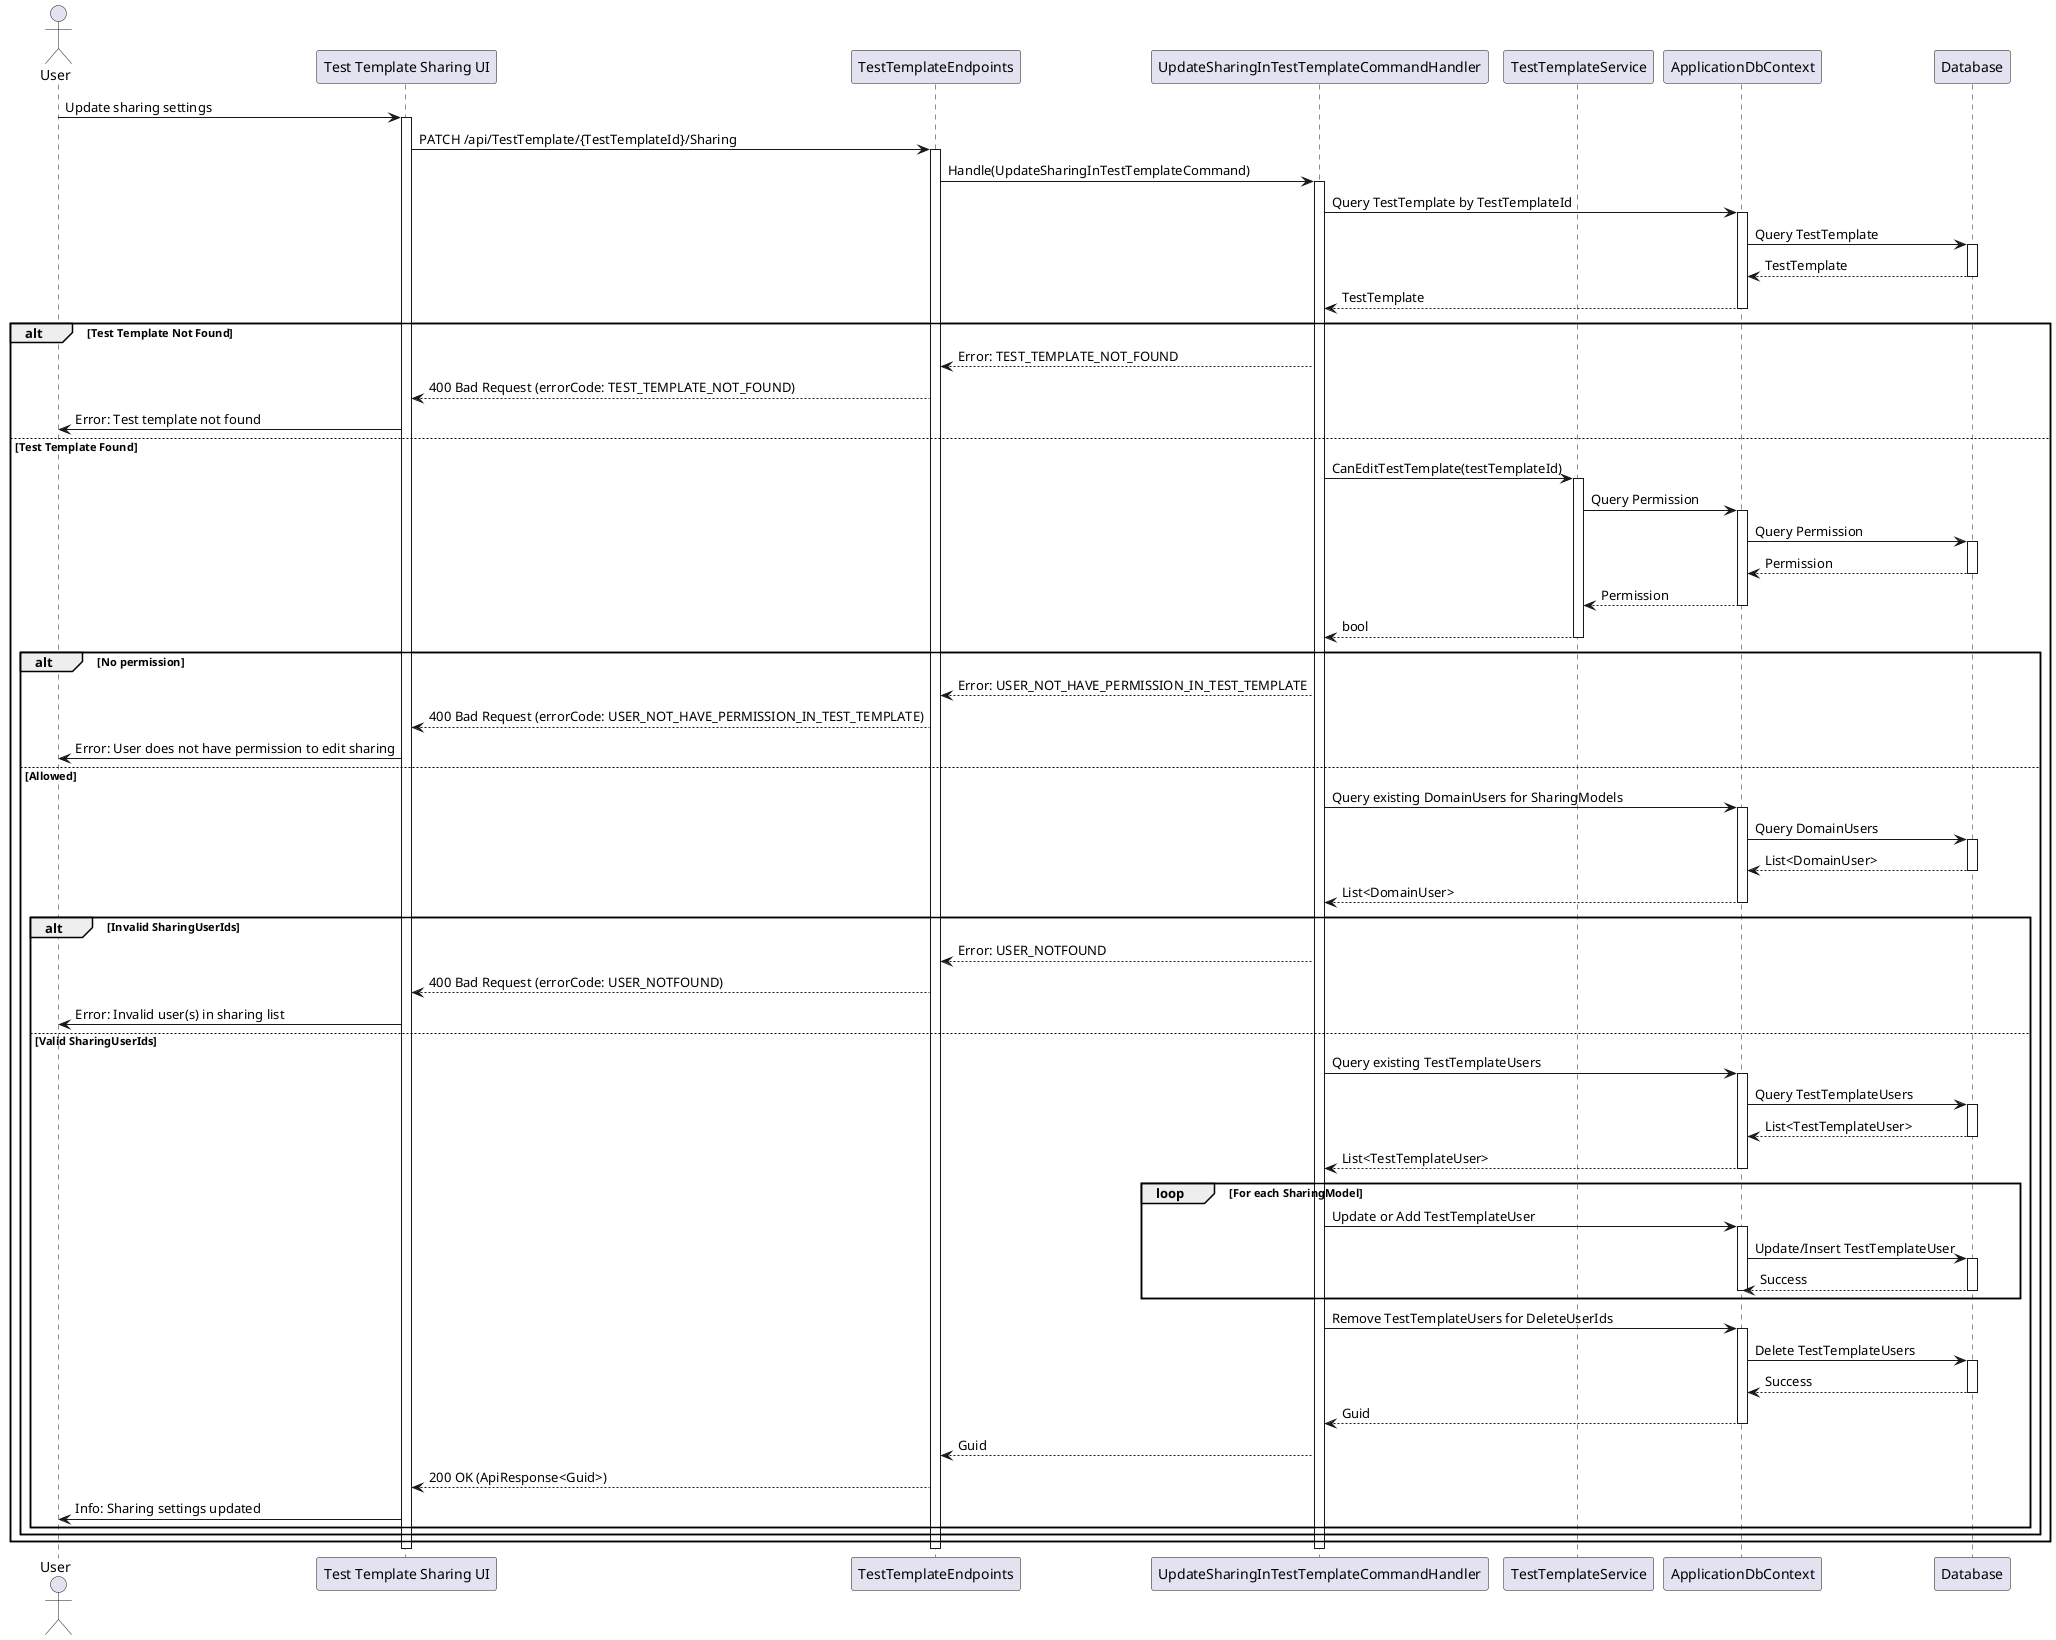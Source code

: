 @startuml
actor User
participant "Test Template Sharing UI" as UI
participant TestTemplateEndpoints
participant UpdateSharingInTestTemplateCommandHandler as Handler
participant TestTemplateService
participant ApplicationDbContext
participant Database

User -> UI : Update sharing settings
activate UI
UI -> TestTemplateEndpoints : PATCH /api/TestTemplate/{TestTemplateId}/Sharing
activate TestTemplateEndpoints
TestTemplateEndpoints -> Handler : Handle(UpdateSharingInTestTemplateCommand)
activate Handler
Handler -> ApplicationDbContext : Query TestTemplate by TestTemplateId
activate ApplicationDbContext
ApplicationDbContext -> Database : Query TestTemplate
activate Database
Database --> ApplicationDbContext : TestTemplate
deactivate Database
ApplicationDbContext --> Handler : TestTemplate
deactivate ApplicationDbContext
alt Test Template Not Found
    Handler --> TestTemplateEndpoints : Error: TEST_TEMPLATE_NOT_FOUND
    TestTemplateEndpoints --> UI : 400 Bad Request (errorCode: TEST_TEMPLATE_NOT_FOUND)
    UI -> User : Error: Test template not found
else Test Template Found
    Handler -> TestTemplateService : CanEditTestTemplate(testTemplateId)
    activate TestTemplateService
    TestTemplateService -> ApplicationDbContext : Query Permission
    activate ApplicationDbContext
    ApplicationDbContext -> Database : Query Permission
    activate Database
    Database --> ApplicationDbContext : Permission
    deactivate Database
    ApplicationDbContext --> TestTemplateService : Permission
    deactivate ApplicationDbContext
    TestTemplateService --> Handler : bool
    deactivate TestTemplateService
    alt No permission
        Handler --> TestTemplateEndpoints : Error: USER_NOT_HAVE_PERMISSION_IN_TEST_TEMPLATE
        TestTemplateEndpoints --> UI : 400 Bad Request (errorCode: USER_NOT_HAVE_PERMISSION_IN_TEST_TEMPLATE)
        UI -> User : Error: User does not have permission to edit sharing
    else Allowed
        Handler -> ApplicationDbContext : Query existing DomainUsers for SharingModels
        activate ApplicationDbContext
        ApplicationDbContext -> Database : Query DomainUsers
        activate Database
        Database --> ApplicationDbContext : List<DomainUser>
        deactivate Database
        ApplicationDbContext --> Handler : List<DomainUser>
        deactivate ApplicationDbContext
        alt Invalid SharingUserIds
            Handler --> TestTemplateEndpoints : Error: USER_NOTFOUND
            TestTemplateEndpoints --> UI : 400 Bad Request (errorCode: USER_NOTFOUND)
            UI -> User : Error: Invalid user(s) in sharing list
        else Valid SharingUserIds
            Handler -> ApplicationDbContext : Query existing TestTemplateUsers
            activate ApplicationDbContext
            ApplicationDbContext -> Database : Query TestTemplateUsers
            activate Database
            Database --> ApplicationDbContext : List<TestTemplateUser>
            deactivate Database
            ApplicationDbContext --> Handler : List<TestTemplateUser>
            deactivate ApplicationDbContext
            loop For each SharingModel
                Handler -> ApplicationDbContext : Update or Add TestTemplateUser
                activate ApplicationDbContext
                ApplicationDbContext -> Database : Update/Insert TestTemplateUser
                activate Database
                Database --> ApplicationDbContext : Success
                deactivate Database
                deactivate ApplicationDbContext
            end
            Handler -> ApplicationDbContext : Remove TestTemplateUsers for DeleteUserIds
            activate ApplicationDbContext
            ApplicationDbContext -> Database : Delete TestTemplateUsers
            activate Database
            Database --> ApplicationDbContext : Success
            deactivate Database
            ApplicationDbContext --> Handler : Guid
            deactivate ApplicationDbContext
            Handler --> TestTemplateEndpoints : Guid
            TestTemplateEndpoints --> UI : 200 OK (ApiResponse<Guid>)
            UI -> User : Info: Sharing settings updated
        end
    end
end
deactivate Handler
deactivate TestTemplateEndpoints
deactivate UI
@enduml